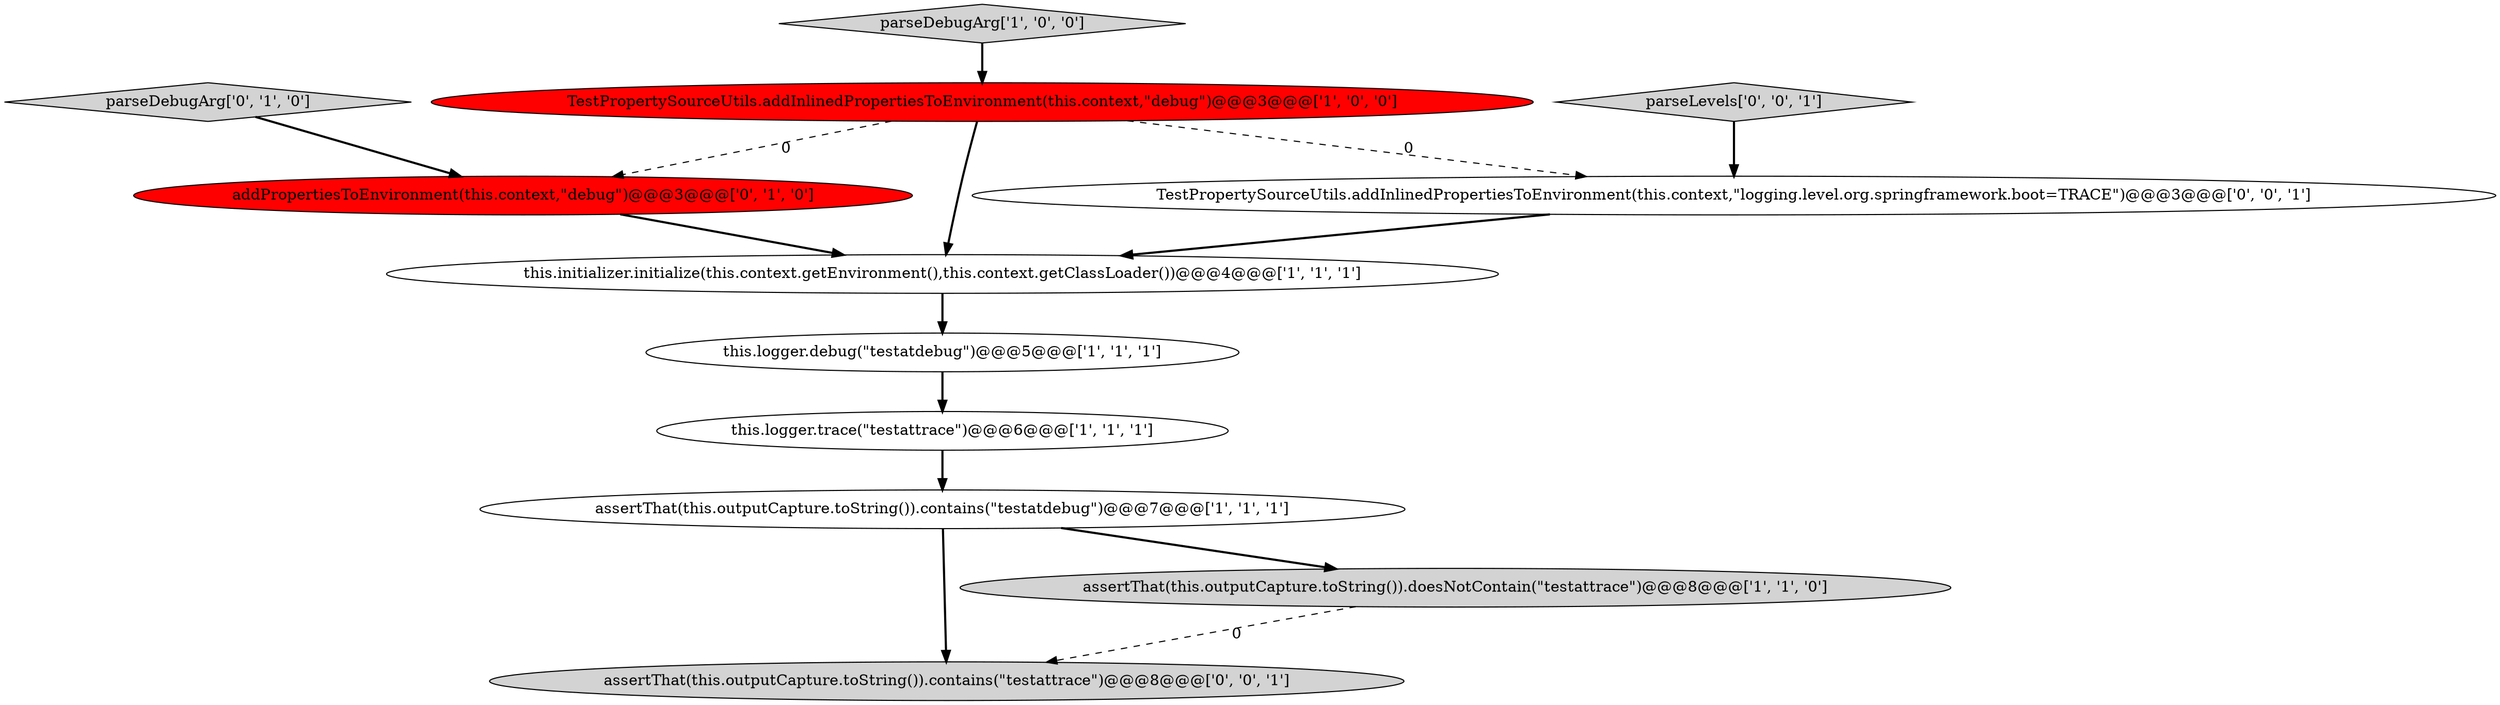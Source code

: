 digraph {
6 [style = filled, label = "parseDebugArg['1', '0', '0']", fillcolor = lightgray, shape = diamond image = "AAA0AAABBB1BBB"];
3 [style = filled, label = "this.logger.debug(\"testatdebug\")@@@5@@@['1', '1', '1']", fillcolor = white, shape = ellipse image = "AAA0AAABBB1BBB"];
9 [style = filled, label = "TestPropertySourceUtils.addInlinedPropertiesToEnvironment(this.context,\"logging.level.org.springframework.boot=TRACE\")@@@3@@@['0', '0', '1']", fillcolor = white, shape = ellipse image = "AAA0AAABBB3BBB"];
11 [style = filled, label = "assertThat(this.outputCapture.toString()).contains(\"testattrace\")@@@8@@@['0', '0', '1']", fillcolor = lightgray, shape = ellipse image = "AAA0AAABBB3BBB"];
2 [style = filled, label = "assertThat(this.outputCapture.toString()).doesNotContain(\"testattrace\")@@@8@@@['1', '1', '0']", fillcolor = lightgray, shape = ellipse image = "AAA0AAABBB1BBB"];
1 [style = filled, label = "this.initializer.initialize(this.context.getEnvironment(),this.context.getClassLoader())@@@4@@@['1', '1', '1']", fillcolor = white, shape = ellipse image = "AAA0AAABBB1BBB"];
10 [style = filled, label = "parseLevels['0', '0', '1']", fillcolor = lightgray, shape = diamond image = "AAA0AAABBB3BBB"];
4 [style = filled, label = "assertThat(this.outputCapture.toString()).contains(\"testatdebug\")@@@7@@@['1', '1', '1']", fillcolor = white, shape = ellipse image = "AAA0AAABBB1BBB"];
5 [style = filled, label = "this.logger.trace(\"testattrace\")@@@6@@@['1', '1', '1']", fillcolor = white, shape = ellipse image = "AAA0AAABBB1BBB"];
0 [style = filled, label = "TestPropertySourceUtils.addInlinedPropertiesToEnvironment(this.context,\"debug\")@@@3@@@['1', '0', '0']", fillcolor = red, shape = ellipse image = "AAA1AAABBB1BBB"];
7 [style = filled, label = "addPropertiesToEnvironment(this.context,\"debug\")@@@3@@@['0', '1', '0']", fillcolor = red, shape = ellipse image = "AAA1AAABBB2BBB"];
8 [style = filled, label = "parseDebugArg['0', '1', '0']", fillcolor = lightgray, shape = diamond image = "AAA0AAABBB2BBB"];
1->3 [style = bold, label=""];
2->11 [style = dashed, label="0"];
3->5 [style = bold, label=""];
10->9 [style = bold, label=""];
6->0 [style = bold, label=""];
7->1 [style = bold, label=""];
4->2 [style = bold, label=""];
0->9 [style = dashed, label="0"];
9->1 [style = bold, label=""];
4->11 [style = bold, label=""];
0->7 [style = dashed, label="0"];
0->1 [style = bold, label=""];
5->4 [style = bold, label=""];
8->7 [style = bold, label=""];
}
